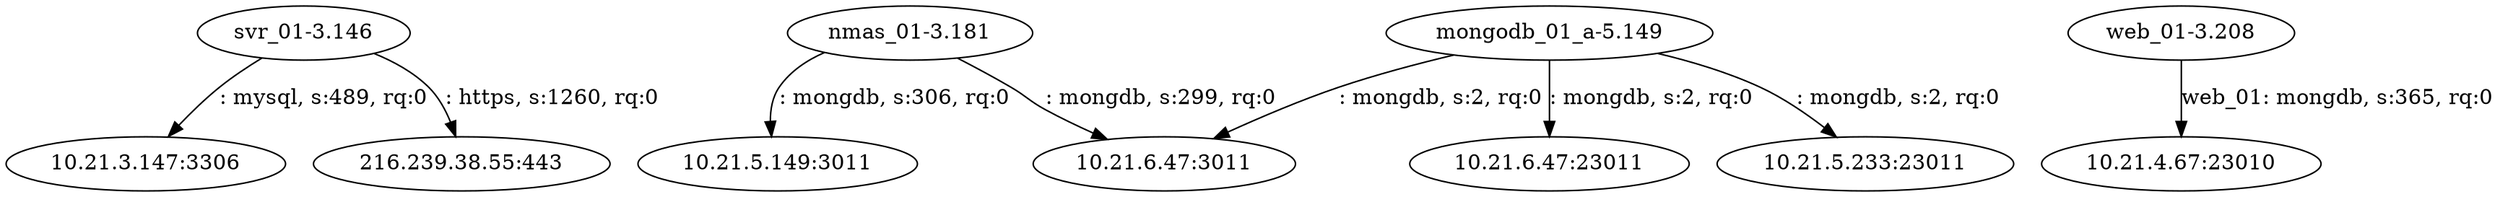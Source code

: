 strict digraph "" {
	"svr_01-3.146" -> "10.21.3.147:3306"	[label=": mysql, s:489, rq:0",
		pid=1234,
		process=mysql,
		recv_q=0,
		send_q=0,
		sessions=489,
		state=ESTABLISHED];
	"svr_01-3.146" -> "216.239.38.55:443"	[label=": https, s:1260, rq:0",
		pid=1234,
		process=https,
		recv_q=0,
		send_q=0,
		sessions=1260,
		state=TIME_WAIT];
	"nmas_01-3.181" -> "10.21.5.149:3011"	[label=": mongdb, s:306, rq:0",
		pid=1234,
		process=mongdb,
		recv_q=0,
		send_q=0,
		sessions=306,
		state=ESTABLISHED];
	"nmas_01-3.181" -> "10.21.6.47:3011"	[label=": mongdb, s:299, rq:0",
		pid=1234,
		process=mongdb,
		recv_q=0,
		send_q=0,
		sessions=299,
		state=ESTABLISHED];
	"web_01-3.208" -> "10.21.4.67:23010"	[instance_name=web_01,
		label="web_01: mongdb, s:365, rq:0",
		pid=1234,
		process=mongdb,
		recv_q=0,
		send_q=0,
		sessions=365,
		state=ESTABLISHED];
	"mongodb_01_a-5.149" -> "10.21.6.47:3011"	[label=": mongdb, s:2, rq:0",
		pid=1234,
		process=mongdb,
		recv_q=0,
		send_q=0,
		sessions=2,
		state=ESTABLISHED];
	"mongodb_01_a-5.149" -> "10.21.6.47:23011"	[label=": mongdb, s:2, rq:0",
		pid=1234,
		process=mongdb,
		recv_q=0,
		send_q=0,
		sessions=2,
		state=ESTABLISHED];
	"mongodb_01_a-5.149" -> "10.21.5.233:23011"	[label=": mongdb, s:2, rq:0",
		pid=1234,
		process=mongdb,
		recv_q=0,
		send_q=0,
		sessions=2,
		state=ESTABLISHED];
}
